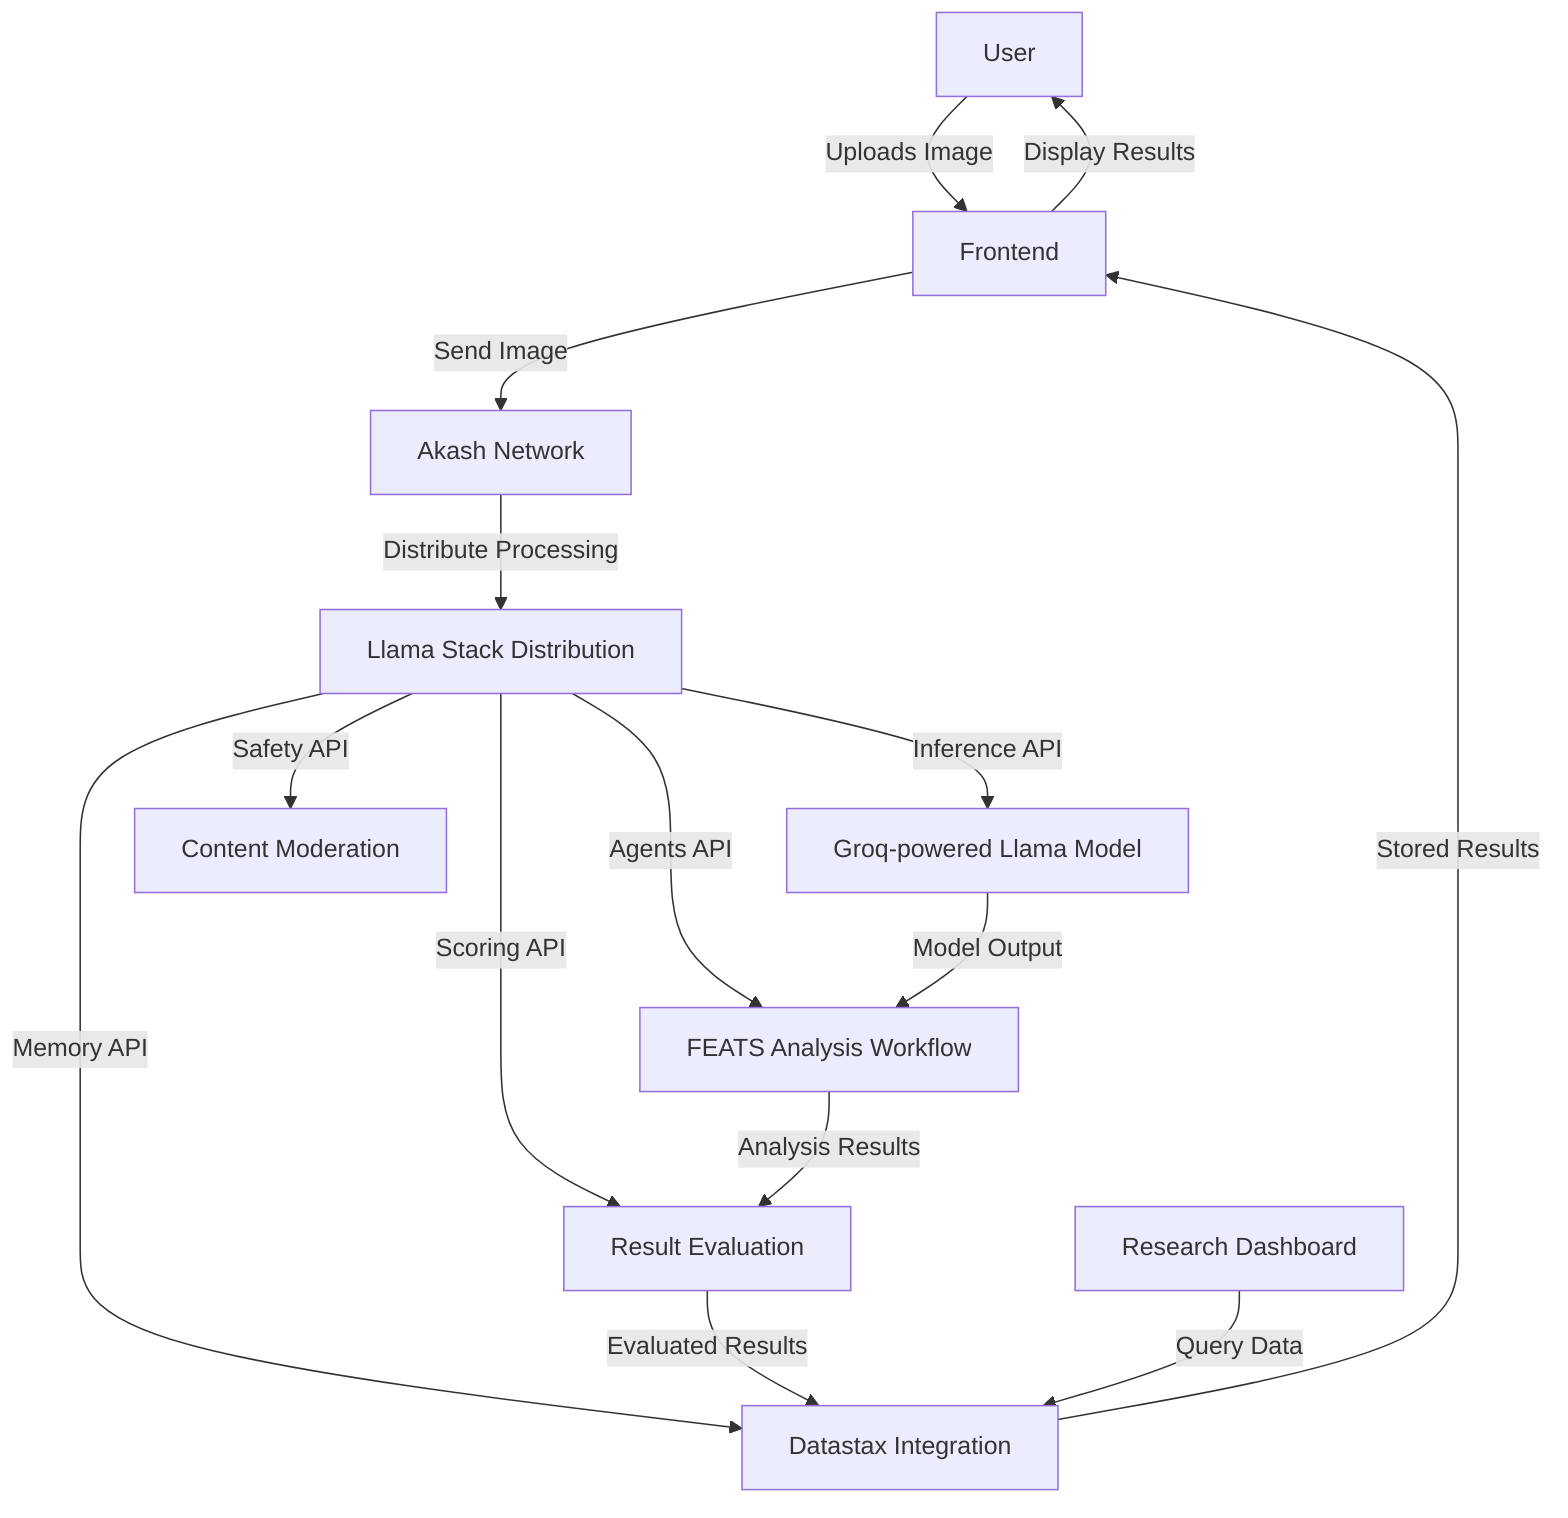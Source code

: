graph TD
    A[User] -->|Uploads Image| B[Frontend]
    B -->|Send Image| C[Akash Network]
    C -->|Distribute Processing| D[Llama Stack Distribution]
    D -->|Inference API| E[Groq-powered Llama Model]
    D -->|Agents API| F[FEATS Analysis Workflow]
    D -->|Memory API| G[Datastax Integration]
    D -->|Safety API| H[Content Moderation]
    D -->|Scoring API| I[Result Evaluation]
    E -->|Model Output| F
    F -->|Analysis Results| I
    I -->|Evaluated Results| G
    G -->|Stored Results| B
    B -->|Display Results| A
    J[Research Dashboard] -->|Query Data| G